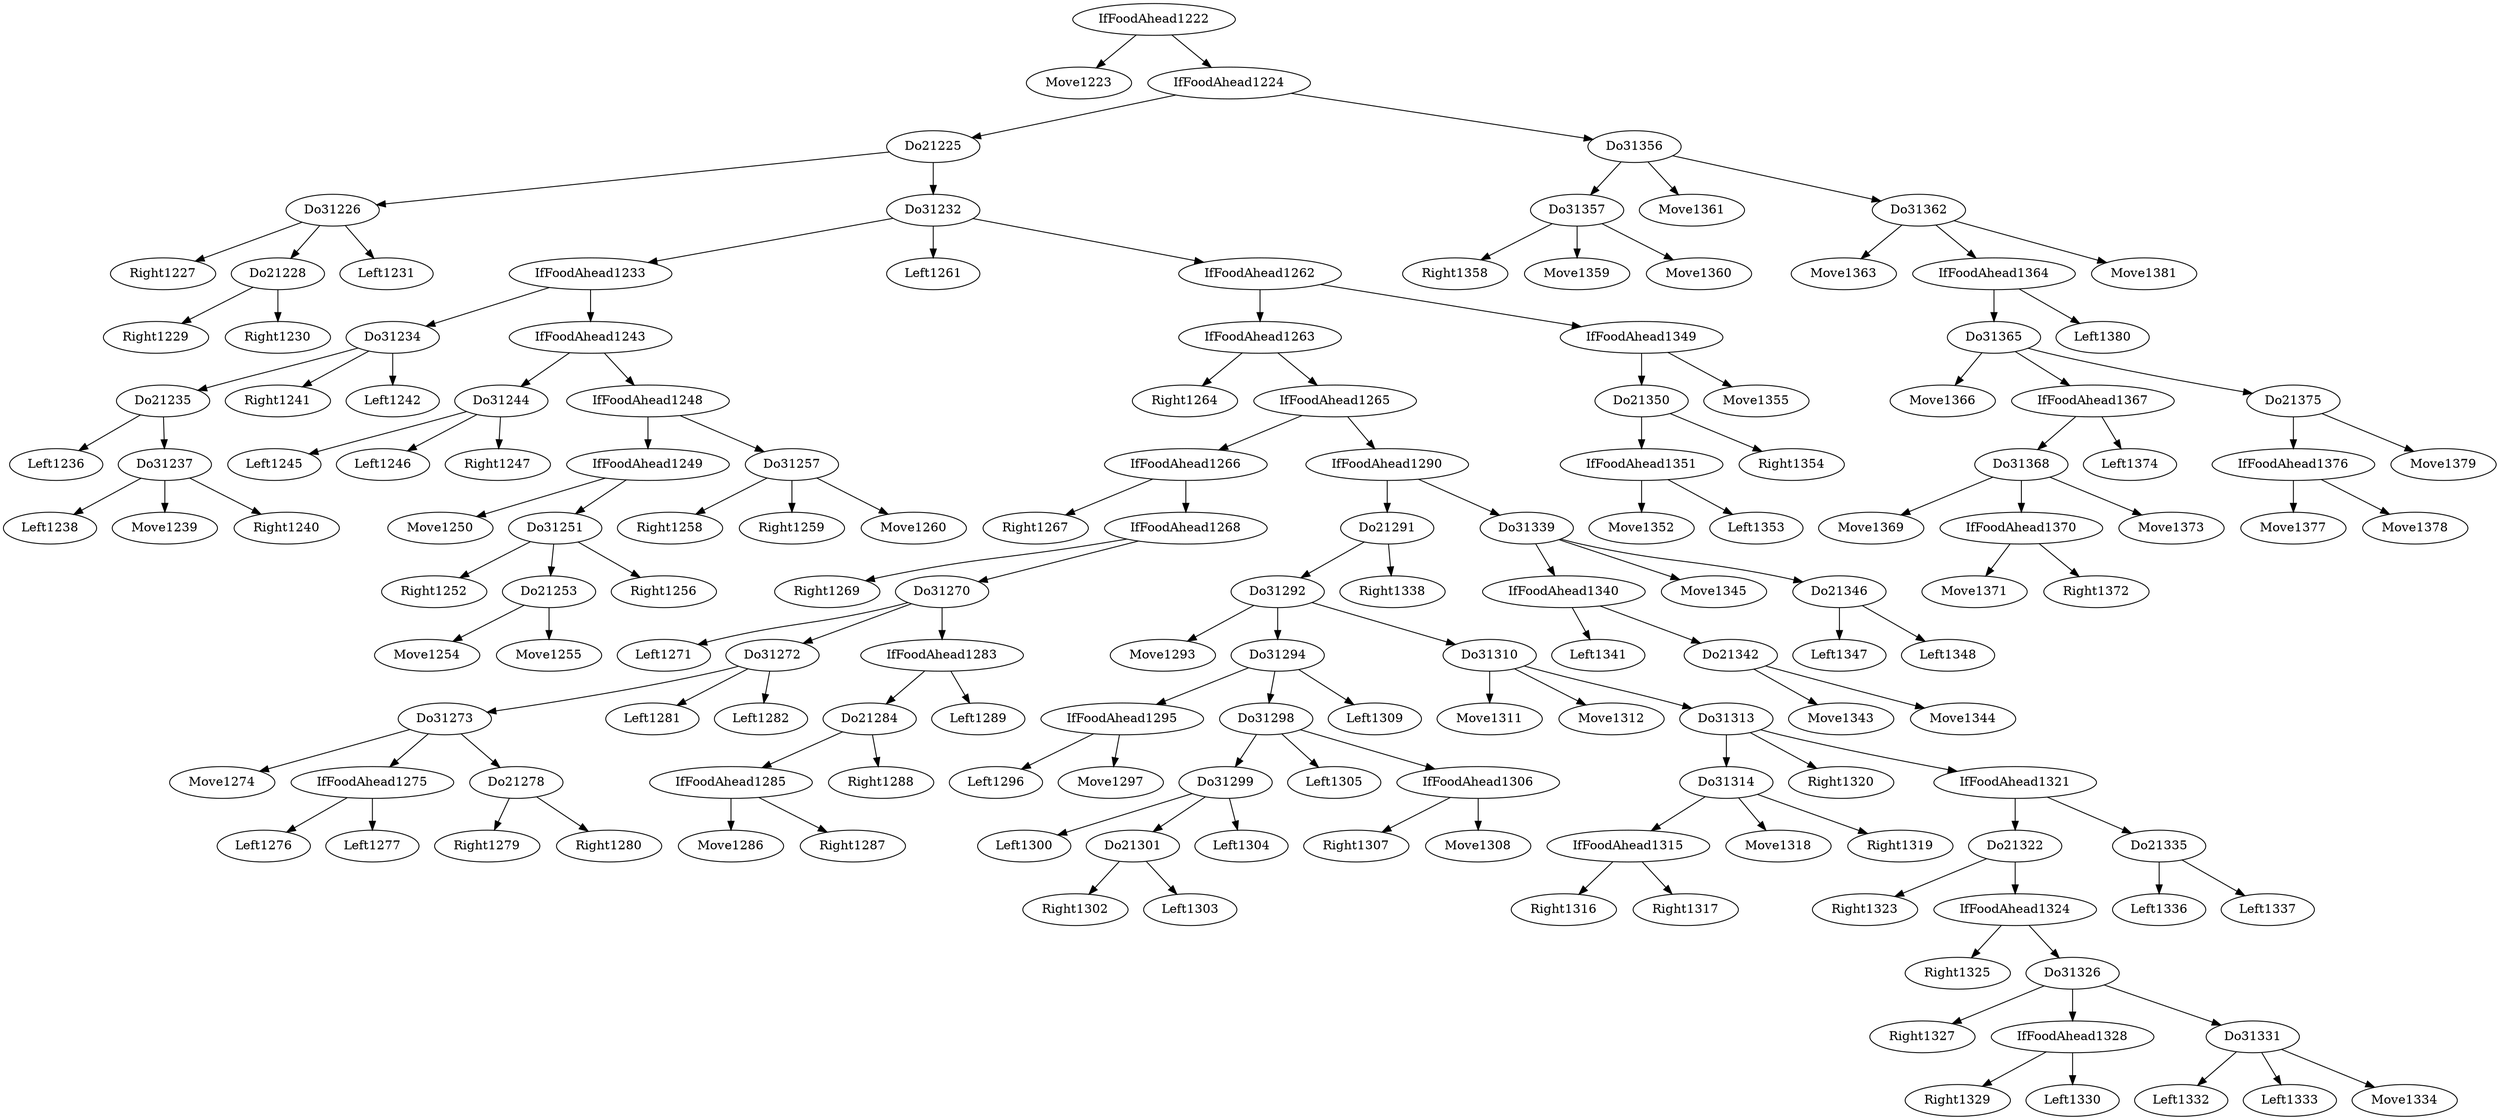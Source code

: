 digraph T {
	IfFoodAhead1222 -> Move1223
	Do31226 -> Right1227
	Do21228 -> Right1229
	Do21228 -> Right1230
	Do31226 -> Do21228
	Do31226 -> Left1231
	Do21225 -> Do31226
	Do21235 -> Left1236
	Do31237 -> Left1238
	Do31237 -> Move1239
	Do31237 -> Right1240
	Do21235 -> Do31237
	Do31234 -> Do21235
	Do31234 -> Right1241
	Do31234 -> Left1242
	IfFoodAhead1233 -> Do31234
	Do31244 -> Left1245
	Do31244 -> Left1246
	Do31244 -> Right1247
	IfFoodAhead1243 -> Do31244
	IfFoodAhead1249 -> Move1250
	Do31251 -> Right1252
	Do21253 -> Move1254
	Do21253 -> Move1255
	Do31251 -> Do21253
	Do31251 -> Right1256
	IfFoodAhead1249 -> Do31251
	IfFoodAhead1248 -> IfFoodAhead1249
	Do31257 -> Right1258
	Do31257 -> Right1259
	Do31257 -> Move1260
	IfFoodAhead1248 -> Do31257
	IfFoodAhead1243 -> IfFoodAhead1248
	IfFoodAhead1233 -> IfFoodAhead1243
	Do31232 -> IfFoodAhead1233
	Do31232 -> Left1261
	IfFoodAhead1263 -> Right1264
	IfFoodAhead1266 -> Right1267
	IfFoodAhead1268 -> Right1269
	Do31270 -> Left1271
	Do31273 -> Move1274
	IfFoodAhead1275 -> Left1276
	IfFoodAhead1275 -> Left1277
	Do31273 -> IfFoodAhead1275
	Do21278 -> Right1279
	Do21278 -> Right1280
	Do31273 -> Do21278
	Do31272 -> Do31273
	Do31272 -> Left1281
	Do31272 -> Left1282
	Do31270 -> Do31272
	IfFoodAhead1285 -> Move1286
	IfFoodAhead1285 -> Right1287
	Do21284 -> IfFoodAhead1285
	Do21284 -> Right1288
	IfFoodAhead1283 -> Do21284
	IfFoodAhead1283 -> Left1289
	Do31270 -> IfFoodAhead1283
	IfFoodAhead1268 -> Do31270
	IfFoodAhead1266 -> IfFoodAhead1268
	IfFoodAhead1265 -> IfFoodAhead1266
	Do31292 -> Move1293
	IfFoodAhead1295 -> Left1296
	IfFoodAhead1295 -> Move1297
	Do31294 -> IfFoodAhead1295
	Do31299 -> Left1300
	Do21301 -> Right1302
	Do21301 -> Left1303
	Do31299 -> Do21301
	Do31299 -> Left1304
	Do31298 -> Do31299
	Do31298 -> Left1305
	IfFoodAhead1306 -> Right1307
	IfFoodAhead1306 -> Move1308
	Do31298 -> IfFoodAhead1306
	Do31294 -> Do31298
	Do31294 -> Left1309
	Do31292 -> Do31294
	Do31310 -> Move1311
	Do31310 -> Move1312
	IfFoodAhead1315 -> Right1316
	IfFoodAhead1315 -> Right1317
	Do31314 -> IfFoodAhead1315
	Do31314 -> Move1318
	Do31314 -> Right1319
	Do31313 -> Do31314
	Do31313 -> Right1320
	Do21322 -> Right1323
	IfFoodAhead1324 -> Right1325
	Do31326 -> Right1327
	IfFoodAhead1328 -> Right1329
	IfFoodAhead1328 -> Left1330
	Do31326 -> IfFoodAhead1328
	Do31331 -> Left1332
	Do31331 -> Left1333
	Do31331 -> Move1334
	Do31326 -> Do31331
	IfFoodAhead1324 -> Do31326
	Do21322 -> IfFoodAhead1324
	IfFoodAhead1321 -> Do21322
	Do21335 -> Left1336
	Do21335 -> Left1337
	IfFoodAhead1321 -> Do21335
	Do31313 -> IfFoodAhead1321
	Do31310 -> Do31313
	Do31292 -> Do31310
	Do21291 -> Do31292
	Do21291 -> Right1338
	IfFoodAhead1290 -> Do21291
	IfFoodAhead1340 -> Left1341
	Do21342 -> Move1343
	Do21342 -> Move1344
	IfFoodAhead1340 -> Do21342
	Do31339 -> IfFoodAhead1340
	Do31339 -> Move1345
	Do21346 -> Left1347
	Do21346 -> Left1348
	Do31339 -> Do21346
	IfFoodAhead1290 -> Do31339
	IfFoodAhead1265 -> IfFoodAhead1290
	IfFoodAhead1263 -> IfFoodAhead1265
	IfFoodAhead1262 -> IfFoodAhead1263
	IfFoodAhead1351 -> Move1352
	IfFoodAhead1351 -> Left1353
	Do21350 -> IfFoodAhead1351
	Do21350 -> Right1354
	IfFoodAhead1349 -> Do21350
	IfFoodAhead1349 -> Move1355
	IfFoodAhead1262 -> IfFoodAhead1349
	Do31232 -> IfFoodAhead1262
	Do21225 -> Do31232
	IfFoodAhead1224 -> Do21225
	Do31357 -> Right1358
	Do31357 -> Move1359
	Do31357 -> Move1360
	Do31356 -> Do31357
	Do31356 -> Move1361
	Do31362 -> Move1363
	Do31365 -> Move1366
	Do31368 -> Move1369
	IfFoodAhead1370 -> Move1371
	IfFoodAhead1370 -> Right1372
	Do31368 -> IfFoodAhead1370
	Do31368 -> Move1373
	IfFoodAhead1367 -> Do31368
	IfFoodAhead1367 -> Left1374
	Do31365 -> IfFoodAhead1367
	IfFoodAhead1376 -> Move1377
	IfFoodAhead1376 -> Move1378
	Do21375 -> IfFoodAhead1376
	Do21375 -> Move1379
	Do31365 -> Do21375
	IfFoodAhead1364 -> Do31365
	IfFoodAhead1364 -> Left1380
	Do31362 -> IfFoodAhead1364
	Do31362 -> Move1381
	Do31356 -> Do31362
	IfFoodAhead1224 -> Do31356
	IfFoodAhead1222 -> IfFoodAhead1224
}
